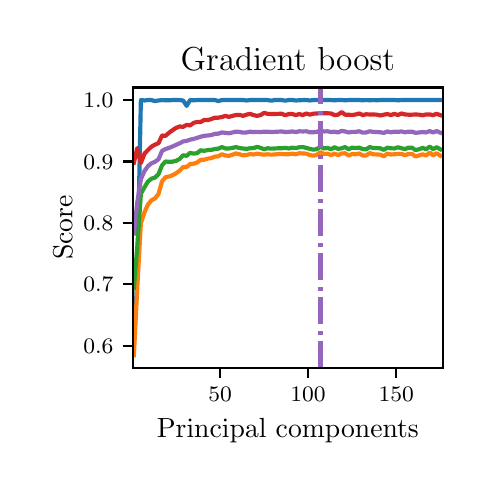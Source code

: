 \begingroup%
\makeatletter%
\begin{pgfpicture}%
\pgfpathrectangle{\pgfpointorigin}{\pgfqpoint{2.176in}{2.175in}}%
\pgfusepath{use as bounding box, clip}%
\begin{pgfscope}%
\pgfsetbuttcap%
\pgfsetmiterjoin%
\pgfsetlinewidth{0.0pt}%
\definecolor{currentstroke}{rgb}{1.0,1.0,1.0}%
\pgfsetstrokecolor{currentstroke}%
\pgfsetstrokeopacity{0.0}%
\pgfsetdash{}{0pt}%
\pgfpathmoveto{\pgfqpoint{0.0in}{-0.0in}}%
\pgfpathlineto{\pgfqpoint{2.176in}{-0.0in}}%
\pgfpathlineto{\pgfqpoint{2.176in}{2.175in}}%
\pgfpathlineto{\pgfqpoint{0.0in}{2.175in}}%
\pgfpathclose%
\pgfusepath{}%
\end{pgfscope}%
\begin{pgfscope}%
\pgfsetbuttcap%
\pgfsetmiterjoin%
\definecolor{currentfill}{rgb}{1.0,1.0,1.0}%
\pgfsetfillcolor{currentfill}%
\pgfsetlinewidth{0.0pt}%
\definecolor{currentstroke}{rgb}{0.0,0.0,0.0}%
\pgfsetstrokecolor{currentstroke}%
\pgfsetstrokeopacity{0.0}%
\pgfsetdash{}{0pt}%
\pgfpathmoveto{\pgfqpoint{0.526in}{0.474in}}%
\pgfpathlineto{\pgfqpoint{2.076in}{0.474in}}%
\pgfpathlineto{\pgfqpoint{2.076in}{1.876in}}%
\pgfpathlineto{\pgfqpoint{0.526in}{1.876in}}%
\pgfpathclose%
\pgfusepath{fill}%
\end{pgfscope}%
\begin{pgfscope}%
\pgfsetbuttcap%
\pgfsetroundjoin%
\definecolor{currentfill}{rgb}{0.0,0.0,0.0}%
\pgfsetfillcolor{currentfill}%
\pgfsetlinewidth{0.803pt}%
\definecolor{currentstroke}{rgb}{0.0,0.0,0.0}%
\pgfsetstrokecolor{currentstroke}%
\pgfsetdash{}{0pt}%
\pgfsys@defobject{currentmarker}{\pgfqpoint{0.0in}{-0.049in}}{\pgfqpoint{0.0in}{0.0in}}{%
\pgfpathmoveto{\pgfqpoint{0.0in}{0.0in}}%
\pgfpathlineto{\pgfqpoint{0.0in}{-0.049in}}%
\pgfusepath{stroke,fill}%
}%
\begin{pgfscope}%
\pgfsys@transformshift{0.962in}{0.474in}%
\pgfsys@useobject{currentmarker}{}%
\end{pgfscope}%
\end{pgfscope}%
\begin{pgfscope}%
\definecolor{textcolor}{rgb}{0.0,0.0,0.0}%
\pgfsetstrokecolor{textcolor}%
\pgfsetfillcolor{textcolor}%
\pgftext[x=0.962in,y=0.376in,,top]{\color{textcolor}\fontsize{8.0}{9.6}\bfseries\selectfont \(\displaystyle {50}\)}%
\end{pgfscope}%
\begin{pgfscope}%
\pgfsetbuttcap%
\pgfsetroundjoin%
\definecolor{currentfill}{rgb}{0.0,0.0,0.0}%
\pgfsetfillcolor{currentfill}%
\pgfsetlinewidth{0.803pt}%
\definecolor{currentstroke}{rgb}{0.0,0.0,0.0}%
\pgfsetstrokecolor{currentstroke}%
\pgfsetdash{}{0pt}%
\pgfsys@defobject{currentmarker}{\pgfqpoint{0.0in}{-0.049in}}{\pgfqpoint{0.0in}{0.0in}}{%
\pgfpathmoveto{\pgfqpoint{0.0in}{0.0in}}%
\pgfpathlineto{\pgfqpoint{0.0in}{-0.049in}}%
\pgfusepath{stroke,fill}%
}%
\begin{pgfscope}%
\pgfsys@transformshift{1.402in}{0.474in}%
\pgfsys@useobject{currentmarker}{}%
\end{pgfscope}%
\end{pgfscope}%
\begin{pgfscope}%
\definecolor{textcolor}{rgb}{0.0,0.0,0.0}%
\pgfsetstrokecolor{textcolor}%
\pgfsetfillcolor{textcolor}%
\pgftext[x=1.402in,y=0.376in,,top]{\color{textcolor}\fontsize{8.0}{9.6}\bfseries\selectfont \(\displaystyle {100}\)}%
\end{pgfscope}%
\begin{pgfscope}%
\pgfsetbuttcap%
\pgfsetroundjoin%
\definecolor{currentfill}{rgb}{0.0,0.0,0.0}%
\pgfsetfillcolor{currentfill}%
\pgfsetlinewidth{0.803pt}%
\definecolor{currentstroke}{rgb}{0.0,0.0,0.0}%
\pgfsetstrokecolor{currentstroke}%
\pgfsetdash{}{0pt}%
\pgfsys@defobject{currentmarker}{\pgfqpoint{0.0in}{-0.049in}}{\pgfqpoint{0.0in}{0.0in}}{%
\pgfpathmoveto{\pgfqpoint{0.0in}{0.0in}}%
\pgfpathlineto{\pgfqpoint{0.0in}{-0.049in}}%
\pgfusepath{stroke,fill}%
}%
\begin{pgfscope}%
\pgfsys@transformshift{1.843in}{0.474in}%
\pgfsys@useobject{currentmarker}{}%
\end{pgfscope}%
\end{pgfscope}%
\begin{pgfscope}%
\definecolor{textcolor}{rgb}{0.0,0.0,0.0}%
\pgfsetstrokecolor{textcolor}%
\pgfsetfillcolor{textcolor}%
\pgftext[x=1.843in,y=0.376in,,top]{\color{textcolor}\fontsize{8.0}{9.6}\bfseries\selectfont \(\displaystyle {150}\)}%
\end{pgfscope}%
\begin{pgfscope}%
\definecolor{textcolor}{rgb}{0.0,0.0,0.0}%
\pgfsetstrokecolor{textcolor}%
\pgfsetfillcolor{textcolor}%
\pgftext[x=1.301in,y=0.223in,,top]{\color{textcolor}\fontsize{10.0}{12.0}\selectfont Principal components}%
\end{pgfscope}%
\begin{pgfscope}%
\pgfsetbuttcap%
\pgfsetroundjoin%
\definecolor{currentfill}{rgb}{0.0,0.0,0.0}%
\pgfsetfillcolor{currentfill}%
\pgfsetlinewidth{0.803pt}%
\definecolor{currentstroke}{rgb}{0.0,0.0,0.0}%
\pgfsetstrokecolor{currentstroke}%
\pgfsetdash{}{0pt}%
\pgfsys@defobject{currentmarker}{\pgfqpoint{-0.049in}{0.0in}}{\pgfqpoint{-0.0in}{0.0in}}{%
\pgfpathmoveto{\pgfqpoint{-0.0in}{0.0in}}%
\pgfpathlineto{\pgfqpoint{-0.049in}{0.0in}}%
\pgfusepath{stroke,fill}%
}%
\begin{pgfscope}%
\pgfsys@transformshift{0.526in}{0.585in}%
\pgfsys@useobject{currentmarker}{}%
\end{pgfscope}%
\end{pgfscope}%
\begin{pgfscope}%
\definecolor{textcolor}{rgb}{0.0,0.0,0.0}%
\pgfsetstrokecolor{textcolor}%
\pgfsetfillcolor{textcolor}%
\pgftext[x=0.278in, y=0.547in, left, base]{\color{textcolor}\fontsize{8.0}{9.6}\bfseries\selectfont \(\displaystyle {0.6}\)}%
\end{pgfscope}%
\begin{pgfscope}%
\pgfsetbuttcap%
\pgfsetroundjoin%
\definecolor{currentfill}{rgb}{0.0,0.0,0.0}%
\pgfsetfillcolor{currentfill}%
\pgfsetlinewidth{0.803pt}%
\definecolor{currentstroke}{rgb}{0.0,0.0,0.0}%
\pgfsetstrokecolor{currentstroke}%
\pgfsetdash{}{0pt}%
\pgfsys@defobject{currentmarker}{\pgfqpoint{-0.049in}{0.0in}}{\pgfqpoint{-0.0in}{0.0in}}{%
\pgfpathmoveto{\pgfqpoint{-0.0in}{0.0in}}%
\pgfpathlineto{\pgfqpoint{-0.049in}{0.0in}}%
\pgfusepath{stroke,fill}%
}%
\begin{pgfscope}%
\pgfsys@transformshift{0.526in}{0.892in}%
\pgfsys@useobject{currentmarker}{}%
\end{pgfscope}%
\end{pgfscope}%
\begin{pgfscope}%
\definecolor{textcolor}{rgb}{0.0,0.0,0.0}%
\pgfsetstrokecolor{textcolor}%
\pgfsetfillcolor{textcolor}%
\pgftext[x=0.278in, y=0.854in, left, base]{\color{textcolor}\fontsize{8.0}{9.6}\bfseries\selectfont \(\displaystyle {0.7}\)}%
\end{pgfscope}%
\begin{pgfscope}%
\pgfsetbuttcap%
\pgfsetroundjoin%
\definecolor{currentfill}{rgb}{0.0,0.0,0.0}%
\pgfsetfillcolor{currentfill}%
\pgfsetlinewidth{0.803pt}%
\definecolor{currentstroke}{rgb}{0.0,0.0,0.0}%
\pgfsetstrokecolor{currentstroke}%
\pgfsetdash{}{0pt}%
\pgfsys@defobject{currentmarker}{\pgfqpoint{-0.049in}{0.0in}}{\pgfqpoint{-0.0in}{0.0in}}{%
\pgfpathmoveto{\pgfqpoint{-0.0in}{0.0in}}%
\pgfpathlineto{\pgfqpoint{-0.049in}{0.0in}}%
\pgfusepath{stroke,fill}%
}%
\begin{pgfscope}%
\pgfsys@transformshift{0.526in}{1.199in}%
\pgfsys@useobject{currentmarker}{}%
\end{pgfscope}%
\end{pgfscope}%
\begin{pgfscope}%
\definecolor{textcolor}{rgb}{0.0,0.0,0.0}%
\pgfsetstrokecolor{textcolor}%
\pgfsetfillcolor{textcolor}%
\pgftext[x=0.278in, y=1.161in, left, base]{\color{textcolor}\fontsize{8.0}{9.6}\bfseries\selectfont \(\displaystyle {0.8}\)}%
\end{pgfscope}%
\begin{pgfscope}%
\pgfsetbuttcap%
\pgfsetroundjoin%
\definecolor{currentfill}{rgb}{0.0,0.0,0.0}%
\pgfsetfillcolor{currentfill}%
\pgfsetlinewidth{0.803pt}%
\definecolor{currentstroke}{rgb}{0.0,0.0,0.0}%
\pgfsetstrokecolor{currentstroke}%
\pgfsetdash{}{0pt}%
\pgfsys@defobject{currentmarker}{\pgfqpoint{-0.049in}{0.0in}}{\pgfqpoint{-0.0in}{0.0in}}{%
\pgfpathmoveto{\pgfqpoint{-0.0in}{0.0in}}%
\pgfpathlineto{\pgfqpoint{-0.049in}{0.0in}}%
\pgfusepath{stroke,fill}%
}%
\begin{pgfscope}%
\pgfsys@transformshift{0.526in}{1.506in}%
\pgfsys@useobject{currentmarker}{}%
\end{pgfscope}%
\end{pgfscope}%
\begin{pgfscope}%
\definecolor{textcolor}{rgb}{0.0,0.0,0.0}%
\pgfsetstrokecolor{textcolor}%
\pgfsetfillcolor{textcolor}%
\pgftext[x=0.278in, y=1.467in, left, base]{\color{textcolor}\fontsize{8.0}{9.6}\bfseries\selectfont \(\displaystyle {0.9}\)}%
\end{pgfscope}%
\begin{pgfscope}%
\pgfsetbuttcap%
\pgfsetroundjoin%
\definecolor{currentfill}{rgb}{0.0,0.0,0.0}%
\pgfsetfillcolor{currentfill}%
\pgfsetlinewidth{0.803pt}%
\definecolor{currentstroke}{rgb}{0.0,0.0,0.0}%
\pgfsetstrokecolor{currentstroke}%
\pgfsetdash{}{0pt}%
\pgfsys@defobject{currentmarker}{\pgfqpoint{-0.049in}{0.0in}}{\pgfqpoint{-0.0in}{0.0in}}{%
\pgfpathmoveto{\pgfqpoint{-0.0in}{0.0in}}%
\pgfpathlineto{\pgfqpoint{-0.049in}{0.0in}}%
\pgfusepath{stroke,fill}%
}%
\begin{pgfscope}%
\pgfsys@transformshift{0.526in}{1.813in}%
\pgfsys@useobject{currentmarker}{}%
\end{pgfscope}%
\end{pgfscope}%
\begin{pgfscope}%
\definecolor{textcolor}{rgb}{0.0,0.0,0.0}%
\pgfsetstrokecolor{textcolor}%
\pgfsetfillcolor{textcolor}%
\pgftext[x=0.278in, y=1.774in, left, base]{\color{textcolor}\fontsize{8.0}{9.6}\bfseries\selectfont \(\displaystyle {1.0}\)}%
\end{pgfscope}%
\begin{pgfscope}%
\definecolor{textcolor}{rgb}{0.0,0.0,0.0}%
\pgfsetstrokecolor{textcolor}%
\pgfsetfillcolor{textcolor}%
\pgftext[x=0.223in,y=1.175in,,bottom,rotate=90.0]{\color{textcolor}\fontsize{10.0}{12.0}\selectfont Score}%
\end{pgfscope}%
\begin{pgfscope}%
\pgfpathrectangle{\pgfqpoint{0.526in}{0.474in}}{\pgfqpoint{1.55in}{1.403in}}%
\pgfusepath{clip}%
\pgfsetrectcap%
\pgfsetroundjoin%
\pgfsetlinewidth{1.506pt}%
\definecolor{currentstroke}{rgb}{0.122,0.467,0.706}%
\pgfsetstrokecolor{currentstroke}%
\pgfsetdash{}{0pt}%
\pgfpathmoveto{\pgfqpoint{0.531in}{0.587in}}%
\pgfpathlineto{\pgfqpoint{0.548in}{0.926in}}%
\pgfpathlineto{\pgfqpoint{0.566in}{1.813in}}%
\pgfpathlineto{\pgfqpoint{0.584in}{1.811in}}%
\pgfpathlineto{\pgfqpoint{0.601in}{1.813in}}%
\pgfpathlineto{\pgfqpoint{0.619in}{1.813in}}%
\pgfpathlineto{\pgfqpoint{0.636in}{1.808in}}%
\pgfpathlineto{\pgfqpoint{0.654in}{1.811in}}%
\pgfpathlineto{\pgfqpoint{0.672in}{1.813in}}%
\pgfpathlineto{\pgfqpoint{0.689in}{1.812in}}%
\pgfpathlineto{\pgfqpoint{0.707in}{1.812in}}%
\pgfpathlineto{\pgfqpoint{0.724in}{1.813in}}%
\pgfpathlineto{\pgfqpoint{0.742in}{1.813in}}%
\pgfpathlineto{\pgfqpoint{0.76in}{1.813in}}%
\pgfpathlineto{\pgfqpoint{0.777in}{1.811in}}%
\pgfpathlineto{\pgfqpoint{0.795in}{1.784in}}%
\pgfpathlineto{\pgfqpoint{0.812in}{1.813in}}%
\pgfpathlineto{\pgfqpoint{0.83in}{1.812in}}%
\pgfpathlineto{\pgfqpoint{0.848in}{1.813in}}%
\pgfpathlineto{\pgfqpoint{0.865in}{1.813in}}%
\pgfpathlineto{\pgfqpoint{0.883in}{1.813in}}%
\pgfpathlineto{\pgfqpoint{0.9in}{1.813in}}%
\pgfpathlineto{\pgfqpoint{0.918in}{1.813in}}%
\pgfpathlineto{\pgfqpoint{0.936in}{1.813in}}%
\pgfpathlineto{\pgfqpoint{0.953in}{1.808in}}%
\pgfpathlineto{\pgfqpoint{0.971in}{1.813in}}%
\pgfpathlineto{\pgfqpoint{0.989in}{1.813in}}%
\pgfpathlineto{\pgfqpoint{1.006in}{1.813in}}%
\pgfpathlineto{\pgfqpoint{1.024in}{1.813in}}%
\pgfpathlineto{\pgfqpoint{1.041in}{1.813in}}%
\pgfpathlineto{\pgfqpoint{1.059in}{1.813in}}%
\pgfpathlineto{\pgfqpoint{1.077in}{1.813in}}%
\pgfpathlineto{\pgfqpoint{1.094in}{1.811in}}%
\pgfpathlineto{\pgfqpoint{1.112in}{1.813in}}%
\pgfpathlineto{\pgfqpoint{1.129in}{1.813in}}%
\pgfpathlineto{\pgfqpoint{1.147in}{1.813in}}%
\pgfpathlineto{\pgfqpoint{1.165in}{1.813in}}%
\pgfpathlineto{\pgfqpoint{1.182in}{1.813in}}%
\pgfpathlineto{\pgfqpoint{1.2in}{1.813in}}%
\pgfpathlineto{\pgfqpoint{1.217in}{1.81in}}%
\pgfpathlineto{\pgfqpoint{1.235in}{1.813in}}%
\pgfpathlineto{\pgfqpoint{1.253in}{1.813in}}%
\pgfpathlineto{\pgfqpoint{1.27in}{1.813in}}%
\pgfpathlineto{\pgfqpoint{1.288in}{1.81in}}%
\pgfpathlineto{\pgfqpoint{1.305in}{1.813in}}%
\pgfpathlineto{\pgfqpoint{1.323in}{1.813in}}%
\pgfpathlineto{\pgfqpoint{1.341in}{1.811in}}%
\pgfpathlineto{\pgfqpoint{1.358in}{1.812in}}%
\pgfpathlineto{\pgfqpoint{1.376in}{1.813in}}%
\pgfpathlineto{\pgfqpoint{1.393in}{1.813in}}%
\pgfpathlineto{\pgfqpoint{1.411in}{1.811in}}%
\pgfpathlineto{\pgfqpoint{1.429in}{1.813in}}%
\pgfpathlineto{\pgfqpoint{1.446in}{1.813in}}%
\pgfpathlineto{\pgfqpoint{1.464in}{1.813in}}%
\pgfpathlineto{\pgfqpoint{1.482in}{1.813in}}%
\pgfpathlineto{\pgfqpoint{1.499in}{1.813in}}%
\pgfpathlineto{\pgfqpoint{1.517in}{1.813in}}%
\pgfpathlineto{\pgfqpoint{1.534in}{1.812in}}%
\pgfpathlineto{\pgfqpoint{1.552in}{1.813in}}%
\pgfpathlineto{\pgfqpoint{1.57in}{1.813in}}%
\pgfpathlineto{\pgfqpoint{1.587in}{1.812in}}%
\pgfpathlineto{\pgfqpoint{1.605in}{1.813in}}%
\pgfpathlineto{\pgfqpoint{1.622in}{1.813in}}%
\pgfpathlineto{\pgfqpoint{1.64in}{1.813in}}%
\pgfpathlineto{\pgfqpoint{1.658in}{1.813in}}%
\pgfpathlineto{\pgfqpoint{1.675in}{1.812in}}%
\pgfpathlineto{\pgfqpoint{1.693in}{1.813in}}%
\pgfpathlineto{\pgfqpoint{1.71in}{1.812in}}%
\pgfpathlineto{\pgfqpoint{1.728in}{1.813in}}%
\pgfpathlineto{\pgfqpoint{1.746in}{1.812in}}%
\pgfpathlineto{\pgfqpoint{1.763in}{1.813in}}%
\pgfpathlineto{\pgfqpoint{1.781in}{1.813in}}%
\pgfpathlineto{\pgfqpoint{1.798in}{1.813in}}%
\pgfpathlineto{\pgfqpoint{1.816in}{1.813in}}%
\pgfpathlineto{\pgfqpoint{1.834in}{1.813in}}%
\pgfpathlineto{\pgfqpoint{1.851in}{1.812in}}%
\pgfpathlineto{\pgfqpoint{1.869in}{1.813in}}%
\pgfpathlineto{\pgfqpoint{1.887in}{1.813in}}%
\pgfpathlineto{\pgfqpoint{1.904in}{1.813in}}%
\pgfpathlineto{\pgfqpoint{1.922in}{1.813in}}%
\pgfpathlineto{\pgfqpoint{1.939in}{1.813in}}%
\pgfpathlineto{\pgfqpoint{1.957in}{1.813in}}%
\pgfpathlineto{\pgfqpoint{1.975in}{1.813in}}%
\pgfpathlineto{\pgfqpoint{1.992in}{1.813in}}%
\pgfpathlineto{\pgfqpoint{2.01in}{1.813in}}%
\pgfpathlineto{\pgfqpoint{2.027in}{1.813in}}%
\pgfpathlineto{\pgfqpoint{2.045in}{1.813in}}%
\pgfpathlineto{\pgfqpoint{2.063in}{1.813in}}%
\pgfusepath{stroke}%
\end{pgfscope}%
\begin{pgfscope}%
\pgfpathrectangle{\pgfqpoint{0.526in}{0.474in}}{\pgfqpoint{1.55in}{1.403in}}%
\pgfusepath{clip}%
\pgfsetrectcap%
\pgfsetroundjoin%
\pgfsetlinewidth{1.506pt}%
\definecolor{currentstroke}{rgb}{1.0,0.498,0.055}%
\pgfsetstrokecolor{currentstroke}%
\pgfsetdash{}{0pt}%
\pgfpathmoveto{\pgfqpoint{0.531in}{0.537in}}%
\pgfpathlineto{\pgfqpoint{0.548in}{0.875in}}%
\pgfpathlineto{\pgfqpoint{0.566in}{1.198in}}%
\pgfpathlineto{\pgfqpoint{0.584in}{1.252in}}%
\pgfpathlineto{\pgfqpoint{0.601in}{1.29in}}%
\pgfpathlineto{\pgfqpoint{0.619in}{1.312in}}%
\pgfpathlineto{\pgfqpoint{0.636in}{1.321in}}%
\pgfpathlineto{\pgfqpoint{0.654in}{1.343in}}%
\pgfpathlineto{\pgfqpoint{0.672in}{1.407in}}%
\pgfpathlineto{\pgfqpoint{0.689in}{1.427in}}%
\pgfpathlineto{\pgfqpoint{0.707in}{1.431in}}%
\pgfpathlineto{\pgfqpoint{0.724in}{1.437in}}%
\pgfpathlineto{\pgfqpoint{0.742in}{1.447in}}%
\pgfpathlineto{\pgfqpoint{0.76in}{1.46in}}%
\pgfpathlineto{\pgfqpoint{0.777in}{1.478in}}%
\pgfpathlineto{\pgfqpoint{0.795in}{1.478in}}%
\pgfpathlineto{\pgfqpoint{0.812in}{1.493in}}%
\pgfpathlineto{\pgfqpoint{0.83in}{1.495in}}%
\pgfpathlineto{\pgfqpoint{0.848in}{1.501in}}%
\pgfpathlineto{\pgfqpoint{0.865in}{1.514in}}%
\pgfpathlineto{\pgfqpoint{0.883in}{1.515in}}%
\pgfpathlineto{\pgfqpoint{0.9in}{1.52in}}%
\pgfpathlineto{\pgfqpoint{0.918in}{1.523in}}%
\pgfpathlineto{\pgfqpoint{0.936in}{1.53in}}%
\pgfpathlineto{\pgfqpoint{0.953in}{1.532in}}%
\pgfpathlineto{\pgfqpoint{0.971in}{1.542in}}%
\pgfpathlineto{\pgfqpoint{0.989in}{1.536in}}%
\pgfpathlineto{\pgfqpoint{1.006in}{1.534in}}%
\pgfpathlineto{\pgfqpoint{1.024in}{1.54in}}%
\pgfpathlineto{\pgfqpoint{1.041in}{1.546in}}%
\pgfpathlineto{\pgfqpoint{1.059in}{1.542in}}%
\pgfpathlineto{\pgfqpoint{1.077in}{1.537in}}%
\pgfpathlineto{\pgfqpoint{1.094in}{1.538in}}%
\pgfpathlineto{\pgfqpoint{1.112in}{1.543in}}%
\pgfpathlineto{\pgfqpoint{1.129in}{1.541in}}%
\pgfpathlineto{\pgfqpoint{1.147in}{1.545in}}%
\pgfpathlineto{\pgfqpoint{1.165in}{1.542in}}%
\pgfpathlineto{\pgfqpoint{1.182in}{1.54in}}%
\pgfpathlineto{\pgfqpoint{1.2in}{1.542in}}%
\pgfpathlineto{\pgfqpoint{1.217in}{1.54in}}%
\pgfpathlineto{\pgfqpoint{1.235in}{1.541in}}%
\pgfpathlineto{\pgfqpoint{1.253in}{1.543in}}%
\pgfpathlineto{\pgfqpoint{1.27in}{1.543in}}%
\pgfpathlineto{\pgfqpoint{1.288in}{1.542in}}%
\pgfpathlineto{\pgfqpoint{1.305in}{1.542in}}%
\pgfpathlineto{\pgfqpoint{1.323in}{1.545in}}%
\pgfpathlineto{\pgfqpoint{1.341in}{1.542in}}%
\pgfpathlineto{\pgfqpoint{1.358in}{1.547in}}%
\pgfpathlineto{\pgfqpoint{1.376in}{1.546in}}%
\pgfpathlineto{\pgfqpoint{1.393in}{1.545in}}%
\pgfpathlineto{\pgfqpoint{1.411in}{1.538in}}%
\pgfpathlineto{\pgfqpoint{1.429in}{1.535in}}%
\pgfpathlineto{\pgfqpoint{1.446in}{1.539in}}%
\pgfpathlineto{\pgfqpoint{1.464in}{1.553in}}%
\pgfpathlineto{\pgfqpoint{1.482in}{1.543in}}%
\pgfpathlineto{\pgfqpoint{1.499in}{1.545in}}%
\pgfpathlineto{\pgfqpoint{1.517in}{1.538in}}%
\pgfpathlineto{\pgfqpoint{1.534in}{1.545in}}%
\pgfpathlineto{\pgfqpoint{1.552in}{1.538in}}%
\pgfpathlineto{\pgfqpoint{1.57in}{1.546in}}%
\pgfpathlineto{\pgfqpoint{1.587in}{1.547in}}%
\pgfpathlineto{\pgfqpoint{1.605in}{1.536in}}%
\pgfpathlineto{\pgfqpoint{1.622in}{1.543in}}%
\pgfpathlineto{\pgfqpoint{1.64in}{1.542in}}%
\pgfpathlineto{\pgfqpoint{1.658in}{1.546in}}%
\pgfpathlineto{\pgfqpoint{1.675in}{1.536in}}%
\pgfpathlineto{\pgfqpoint{1.693in}{1.536in}}%
\pgfpathlineto{\pgfqpoint{1.71in}{1.548in}}%
\pgfpathlineto{\pgfqpoint{1.728in}{1.542in}}%
\pgfpathlineto{\pgfqpoint{1.746in}{1.541in}}%
\pgfpathlineto{\pgfqpoint{1.763in}{1.54in}}%
\pgfpathlineto{\pgfqpoint{1.781in}{1.532in}}%
\pgfpathlineto{\pgfqpoint{1.798in}{1.545in}}%
\pgfpathlineto{\pgfqpoint{1.816in}{1.541in}}%
\pgfpathlineto{\pgfqpoint{1.834in}{1.542in}}%
\pgfpathlineto{\pgfqpoint{1.851in}{1.544in}}%
\pgfpathlineto{\pgfqpoint{1.869in}{1.544in}}%
\pgfpathlineto{\pgfqpoint{1.887in}{1.537in}}%
\pgfpathlineto{\pgfqpoint{1.904in}{1.544in}}%
\pgfpathlineto{\pgfqpoint{1.922in}{1.544in}}%
\pgfpathlineto{\pgfqpoint{1.939in}{1.531in}}%
\pgfpathlineto{\pgfqpoint{1.957in}{1.536in}}%
\pgfpathlineto{\pgfqpoint{1.975in}{1.542in}}%
\pgfpathlineto{\pgfqpoint{1.992in}{1.536in}}%
\pgfpathlineto{\pgfqpoint{2.01in}{1.55in}}%
\pgfpathlineto{\pgfqpoint{2.027in}{1.537in}}%
\pgfpathlineto{\pgfqpoint{2.045in}{1.547in}}%
\pgfpathlineto{\pgfqpoint{2.063in}{1.535in}}%
\pgfusepath{stroke}%
\end{pgfscope}%
\begin{pgfscope}%
\pgfpathrectangle{\pgfqpoint{0.526in}{0.474in}}{\pgfqpoint{1.55in}{1.403in}}%
\pgfusepath{clip}%
\pgfsetrectcap%
\pgfsetroundjoin%
\pgfsetlinewidth{1.506pt}%
\definecolor{currentstroke}{rgb}{0.173,0.627,0.173}%
\pgfsetstrokecolor{currentstroke}%
\pgfsetdash{}{0pt}%
\pgfpathmoveto{\pgfqpoint{0.531in}{0.873in}}%
\pgfpathlineto{\pgfqpoint{0.548in}{1.08in}}%
\pgfpathlineto{\pgfqpoint{0.566in}{1.345in}}%
\pgfpathlineto{\pgfqpoint{0.584in}{1.377in}}%
\pgfpathlineto{\pgfqpoint{0.601in}{1.405in}}%
\pgfpathlineto{\pgfqpoint{0.619in}{1.42in}}%
\pgfpathlineto{\pgfqpoint{0.636in}{1.425in}}%
\pgfpathlineto{\pgfqpoint{0.654in}{1.442in}}%
\pgfpathlineto{\pgfqpoint{0.672in}{1.487in}}%
\pgfpathlineto{\pgfqpoint{0.689in}{1.506in}}%
\pgfpathlineto{\pgfqpoint{0.707in}{1.504in}}%
\pgfpathlineto{\pgfqpoint{0.724in}{1.505in}}%
\pgfpathlineto{\pgfqpoint{0.742in}{1.509in}}%
\pgfpathlineto{\pgfqpoint{0.76in}{1.519in}}%
\pgfpathlineto{\pgfqpoint{0.777in}{1.537in}}%
\pgfpathlineto{\pgfqpoint{0.795in}{1.534in}}%
\pgfpathlineto{\pgfqpoint{0.812in}{1.549in}}%
\pgfpathlineto{\pgfqpoint{0.83in}{1.545in}}%
\pgfpathlineto{\pgfqpoint{0.848in}{1.548in}}%
\pgfpathlineto{\pgfqpoint{0.865in}{1.562in}}%
\pgfpathlineto{\pgfqpoint{0.883in}{1.559in}}%
\pgfpathlineto{\pgfqpoint{0.9in}{1.563in}}%
\pgfpathlineto{\pgfqpoint{0.918in}{1.564in}}%
\pgfpathlineto{\pgfqpoint{0.936in}{1.568in}}%
\pgfpathlineto{\pgfqpoint{0.953in}{1.57in}}%
\pgfpathlineto{\pgfqpoint{0.971in}{1.578in}}%
\pgfpathlineto{\pgfqpoint{0.989in}{1.571in}}%
\pgfpathlineto{\pgfqpoint{1.006in}{1.571in}}%
\pgfpathlineto{\pgfqpoint{1.024in}{1.574in}}%
\pgfpathlineto{\pgfqpoint{1.041in}{1.578in}}%
\pgfpathlineto{\pgfqpoint{1.059in}{1.573in}}%
\pgfpathlineto{\pgfqpoint{1.077in}{1.571in}}%
\pgfpathlineto{\pgfqpoint{1.094in}{1.569in}}%
\pgfpathlineto{\pgfqpoint{1.112in}{1.572in}}%
\pgfpathlineto{\pgfqpoint{1.129in}{1.573in}}%
\pgfpathlineto{\pgfqpoint{1.147in}{1.579in}}%
\pgfpathlineto{\pgfqpoint{1.165in}{1.574in}}%
\pgfpathlineto{\pgfqpoint{1.182in}{1.567in}}%
\pgfpathlineto{\pgfqpoint{1.2in}{1.572in}}%
\pgfpathlineto{\pgfqpoint{1.217in}{1.57in}}%
\pgfpathlineto{\pgfqpoint{1.235in}{1.571in}}%
\pgfpathlineto{\pgfqpoint{1.253in}{1.572in}}%
\pgfpathlineto{\pgfqpoint{1.27in}{1.572in}}%
\pgfpathlineto{\pgfqpoint{1.288in}{1.574in}}%
\pgfpathlineto{\pgfqpoint{1.305in}{1.571in}}%
\pgfpathlineto{\pgfqpoint{1.323in}{1.575in}}%
\pgfpathlineto{\pgfqpoint{1.341in}{1.573in}}%
\pgfpathlineto{\pgfqpoint{1.358in}{1.577in}}%
\pgfpathlineto{\pgfqpoint{1.376in}{1.578in}}%
\pgfpathlineto{\pgfqpoint{1.393in}{1.574in}}%
\pgfpathlineto{\pgfqpoint{1.411in}{1.569in}}%
\pgfpathlineto{\pgfqpoint{1.429in}{1.565in}}%
\pgfpathlineto{\pgfqpoint{1.446in}{1.568in}}%
\pgfpathlineto{\pgfqpoint{1.464in}{1.58in}}%
\pgfpathlineto{\pgfqpoint{1.482in}{1.571in}}%
\pgfpathlineto{\pgfqpoint{1.499in}{1.574in}}%
\pgfpathlineto{\pgfqpoint{1.517in}{1.567in}}%
\pgfpathlineto{\pgfqpoint{1.534in}{1.577in}}%
\pgfpathlineto{\pgfqpoint{1.552in}{1.569in}}%
\pgfpathlineto{\pgfqpoint{1.57in}{1.572in}}%
\pgfpathlineto{\pgfqpoint{1.587in}{1.578in}}%
\pgfpathlineto{\pgfqpoint{1.605in}{1.567in}}%
\pgfpathlineto{\pgfqpoint{1.622in}{1.575in}}%
\pgfpathlineto{\pgfqpoint{1.64in}{1.573in}}%
\pgfpathlineto{\pgfqpoint{1.658in}{1.575in}}%
\pgfpathlineto{\pgfqpoint{1.675in}{1.568in}}%
\pgfpathlineto{\pgfqpoint{1.693in}{1.567in}}%
\pgfpathlineto{\pgfqpoint{1.71in}{1.578in}}%
\pgfpathlineto{\pgfqpoint{1.728in}{1.573in}}%
\pgfpathlineto{\pgfqpoint{1.746in}{1.573in}}%
\pgfpathlineto{\pgfqpoint{1.763in}{1.572in}}%
\pgfpathlineto{\pgfqpoint{1.781in}{1.564in}}%
\pgfpathlineto{\pgfqpoint{1.798in}{1.575in}}%
\pgfpathlineto{\pgfqpoint{1.816in}{1.572in}}%
\pgfpathlineto{\pgfqpoint{1.834in}{1.571in}}%
\pgfpathlineto{\pgfqpoint{1.851in}{1.577in}}%
\pgfpathlineto{\pgfqpoint{1.869in}{1.572in}}%
\pgfpathlineto{\pgfqpoint{1.887in}{1.568in}}%
\pgfpathlineto{\pgfqpoint{1.904in}{1.575in}}%
\pgfpathlineto{\pgfqpoint{1.922in}{1.575in}}%
\pgfpathlineto{\pgfqpoint{1.939in}{1.563in}}%
\pgfpathlineto{\pgfqpoint{1.957in}{1.567in}}%
\pgfpathlineto{\pgfqpoint{1.975in}{1.574in}}%
\pgfpathlineto{\pgfqpoint{1.992in}{1.567in}}%
\pgfpathlineto{\pgfqpoint{2.01in}{1.58in}}%
\pgfpathlineto{\pgfqpoint{2.027in}{1.568in}}%
\pgfpathlineto{\pgfqpoint{2.045in}{1.577in}}%
\pgfpathlineto{\pgfqpoint{2.063in}{1.567in}}%
\pgfusepath{stroke}%
\end{pgfscope}%
\begin{pgfscope}%
\pgfpathrectangle{\pgfqpoint{0.526in}{0.474in}}{\pgfqpoint{1.55in}{1.403in}}%
\pgfusepath{clip}%
\pgfsetrectcap%
\pgfsetroundjoin%
\pgfsetlinewidth{1.506pt}%
\definecolor{currentstroke}{rgb}{0.839,0.153,0.157}%
\pgfsetstrokecolor{currentstroke}%
\pgfsetdash{}{0pt}%
\pgfpathmoveto{\pgfqpoint{0.531in}{1.5in}}%
\pgfpathlineto{\pgfqpoint{0.548in}{1.573in}}%
\pgfpathlineto{\pgfqpoint{0.566in}{1.498in}}%
\pgfpathlineto{\pgfqpoint{0.584in}{1.545in}}%
\pgfpathlineto{\pgfqpoint{0.601in}{1.563in}}%
\pgfpathlineto{\pgfqpoint{0.619in}{1.58in}}%
\pgfpathlineto{\pgfqpoint{0.636in}{1.59in}}%
\pgfpathlineto{\pgfqpoint{0.654in}{1.597in}}%
\pgfpathlineto{\pgfqpoint{0.672in}{1.636in}}%
\pgfpathlineto{\pgfqpoint{0.689in}{1.634in}}%
\pgfpathlineto{\pgfqpoint{0.707in}{1.65in}}%
\pgfpathlineto{\pgfqpoint{0.724in}{1.662in}}%
\pgfpathlineto{\pgfqpoint{0.742in}{1.674in}}%
\pgfpathlineto{\pgfqpoint{0.76in}{1.681in}}%
\pgfpathlineto{\pgfqpoint{0.777in}{1.679in}}%
\pgfpathlineto{\pgfqpoint{0.795in}{1.689in}}%
\pgfpathlineto{\pgfqpoint{0.812in}{1.686in}}%
\pgfpathlineto{\pgfqpoint{0.83in}{1.699in}}%
\pgfpathlineto{\pgfqpoint{0.848in}{1.704in}}%
\pgfpathlineto{\pgfqpoint{0.865in}{1.703in}}%
\pgfpathlineto{\pgfqpoint{0.883in}{1.714in}}%
\pgfpathlineto{\pgfqpoint{0.9in}{1.713in}}%
\pgfpathlineto{\pgfqpoint{0.918in}{1.718in}}%
\pgfpathlineto{\pgfqpoint{0.936in}{1.725in}}%
\pgfpathlineto{\pgfqpoint{0.953in}{1.725in}}%
\pgfpathlineto{\pgfqpoint{0.971in}{1.728in}}%
\pgfpathlineto{\pgfqpoint{0.989in}{1.734in}}%
\pgfpathlineto{\pgfqpoint{1.006in}{1.729in}}%
\pgfpathlineto{\pgfqpoint{1.024in}{1.734in}}%
\pgfpathlineto{\pgfqpoint{1.041in}{1.738in}}%
\pgfpathlineto{\pgfqpoint{1.059in}{1.739in}}%
\pgfpathlineto{\pgfqpoint{1.077in}{1.734in}}%
\pgfpathlineto{\pgfqpoint{1.094in}{1.74in}}%
\pgfpathlineto{\pgfqpoint{1.112in}{1.744in}}%
\pgfpathlineto{\pgfqpoint{1.129in}{1.738in}}%
\pgfpathlineto{\pgfqpoint{1.147in}{1.734in}}%
\pgfpathlineto{\pgfqpoint{1.165in}{1.738in}}%
\pgfpathlineto{\pgfqpoint{1.182in}{1.749in}}%
\pgfpathlineto{\pgfqpoint{1.2in}{1.744in}}%
\pgfpathlineto{\pgfqpoint{1.217in}{1.743in}}%
\pgfpathlineto{\pgfqpoint{1.235in}{1.743in}}%
\pgfpathlineto{\pgfqpoint{1.253in}{1.744in}}%
\pgfpathlineto{\pgfqpoint{1.27in}{1.745in}}%
\pgfpathlineto{\pgfqpoint{1.288in}{1.737in}}%
\pgfpathlineto{\pgfqpoint{1.305in}{1.743in}}%
\pgfpathlineto{\pgfqpoint{1.323in}{1.743in}}%
\pgfpathlineto{\pgfqpoint{1.341in}{1.738in}}%
\pgfpathlineto{\pgfqpoint{1.358in}{1.743in}}%
\pgfpathlineto{\pgfqpoint{1.376in}{1.738in}}%
\pgfpathlineto{\pgfqpoint{1.393in}{1.746in}}%
\pgfpathlineto{\pgfqpoint{1.411in}{1.74in}}%
\pgfpathlineto{\pgfqpoint{1.429in}{1.745in}}%
\pgfpathlineto{\pgfqpoint{1.446in}{1.746in}}%
\pgfpathlineto{\pgfqpoint{1.464in}{1.747in}}%
\pgfpathlineto{\pgfqpoint{1.482in}{1.747in}}%
\pgfpathlineto{\pgfqpoint{1.499in}{1.747in}}%
\pgfpathlineto{\pgfqpoint{1.517in}{1.746in}}%
\pgfpathlineto{\pgfqpoint{1.534in}{1.738in}}%
\pgfpathlineto{\pgfqpoint{1.552in}{1.74in}}%
\pgfpathlineto{\pgfqpoint{1.57in}{1.753in}}%
\pgfpathlineto{\pgfqpoint{1.587in}{1.74in}}%
\pgfpathlineto{\pgfqpoint{1.605in}{1.74in}}%
\pgfpathlineto{\pgfqpoint{1.622in}{1.738in}}%
\pgfpathlineto{\pgfqpoint{1.64in}{1.741in}}%
\pgfpathlineto{\pgfqpoint{1.658in}{1.746in}}%
\pgfpathlineto{\pgfqpoint{1.675in}{1.738in}}%
\pgfpathlineto{\pgfqpoint{1.693in}{1.742in}}%
\pgfpathlineto{\pgfqpoint{1.71in}{1.741in}}%
\pgfpathlineto{\pgfqpoint{1.728in}{1.741in}}%
\pgfpathlineto{\pgfqpoint{1.746in}{1.74in}}%
\pgfpathlineto{\pgfqpoint{1.763in}{1.736in}}%
\pgfpathlineto{\pgfqpoint{1.781in}{1.74in}}%
\pgfpathlineto{\pgfqpoint{1.798in}{1.743in}}%
\pgfpathlineto{\pgfqpoint{1.816in}{1.738in}}%
\pgfpathlineto{\pgfqpoint{1.834in}{1.744in}}%
\pgfpathlineto{\pgfqpoint{1.851in}{1.738in}}%
\pgfpathlineto{\pgfqpoint{1.869in}{1.746in}}%
\pgfpathlineto{\pgfqpoint{1.887in}{1.741in}}%
\pgfpathlineto{\pgfqpoint{1.904in}{1.74in}}%
\pgfpathlineto{\pgfqpoint{1.922in}{1.74in}}%
\pgfpathlineto{\pgfqpoint{1.939in}{1.741in}}%
\pgfpathlineto{\pgfqpoint{1.957in}{1.74in}}%
\pgfpathlineto{\pgfqpoint{1.975in}{1.737in}}%
\pgfpathlineto{\pgfqpoint{1.992in}{1.741in}}%
\pgfpathlineto{\pgfqpoint{2.01in}{1.741in}}%
\pgfpathlineto{\pgfqpoint{2.027in}{1.738in}}%
\pgfpathlineto{\pgfqpoint{2.045in}{1.744in}}%
\pgfpathlineto{\pgfqpoint{2.063in}{1.738in}}%
\pgfusepath{stroke}%
\end{pgfscope}%
\begin{pgfscope}%
\pgfpathrectangle{\pgfqpoint{0.526in}{0.474in}}{\pgfqpoint{1.55in}{1.403in}}%
\pgfusepath{clip}%
\pgfsetrectcap%
\pgfsetroundjoin%
\pgfsetlinewidth{1.506pt}%
\definecolor{currentstroke}{rgb}{0.58,0.404,0.741}%
\pgfsetstrokecolor{currentstroke}%
\pgfsetdash{}{0pt}%
\pgfpathmoveto{\pgfqpoint{0.531in}{1.146in}}%
\pgfpathlineto{\pgfqpoint{0.548in}{1.302in}}%
\pgfpathlineto{\pgfqpoint{0.566in}{1.418in}}%
\pgfpathlineto{\pgfqpoint{0.584in}{1.458in}}%
\pgfpathlineto{\pgfqpoint{0.601in}{1.482in}}%
\pgfpathlineto{\pgfqpoint{0.619in}{1.497in}}%
\pgfpathlineto{\pgfqpoint{0.636in}{1.504in}}%
\pgfpathlineto{\pgfqpoint{0.654in}{1.517in}}%
\pgfpathlineto{\pgfqpoint{0.672in}{1.559in}}%
\pgfpathlineto{\pgfqpoint{0.689in}{1.568in}}%
\pgfpathlineto{\pgfqpoint{0.707in}{1.574in}}%
\pgfpathlineto{\pgfqpoint{0.724in}{1.581in}}%
\pgfpathlineto{\pgfqpoint{0.742in}{1.589in}}%
\pgfpathlineto{\pgfqpoint{0.76in}{1.597in}}%
\pgfpathlineto{\pgfqpoint{0.777in}{1.606in}}%
\pgfpathlineto{\pgfqpoint{0.795in}{1.609in}}%
\pgfpathlineto{\pgfqpoint{0.812in}{1.615in}}%
\pgfpathlineto{\pgfqpoint{0.83in}{1.619in}}%
\pgfpathlineto{\pgfqpoint{0.848in}{1.624in}}%
\pgfpathlineto{\pgfqpoint{0.865in}{1.63in}}%
\pgfpathlineto{\pgfqpoint{0.883in}{1.634in}}%
\pgfpathlineto{\pgfqpoint{0.9in}{1.636in}}%
\pgfpathlineto{\pgfqpoint{0.918in}{1.638in}}%
\pgfpathlineto{\pgfqpoint{0.936in}{1.644in}}%
\pgfpathlineto{\pgfqpoint{0.953in}{1.645in}}%
\pgfpathlineto{\pgfqpoint{0.971in}{1.651in}}%
\pgfpathlineto{\pgfqpoint{0.989in}{1.649in}}%
\pgfpathlineto{\pgfqpoint{1.006in}{1.647in}}%
\pgfpathlineto{\pgfqpoint{1.024in}{1.651in}}%
\pgfpathlineto{\pgfqpoint{1.041in}{1.655in}}%
\pgfpathlineto{\pgfqpoint{1.059in}{1.654in}}%
\pgfpathlineto{\pgfqpoint{1.077in}{1.65in}}%
\pgfpathlineto{\pgfqpoint{1.094in}{1.651in}}%
\pgfpathlineto{\pgfqpoint{1.112in}{1.655in}}%
\pgfpathlineto{\pgfqpoint{1.129in}{1.653in}}%
\pgfpathlineto{\pgfqpoint{1.147in}{1.654in}}%
\pgfpathlineto{\pgfqpoint{1.165in}{1.653in}}%
\pgfpathlineto{\pgfqpoint{1.182in}{1.655in}}%
\pgfpathlineto{\pgfqpoint{1.2in}{1.655in}}%
\pgfpathlineto{\pgfqpoint{1.217in}{1.653in}}%
\pgfpathlineto{\pgfqpoint{1.235in}{1.654in}}%
\pgfpathlineto{\pgfqpoint{1.253in}{1.655in}}%
\pgfpathlineto{\pgfqpoint{1.27in}{1.656in}}%
\pgfpathlineto{\pgfqpoint{1.288in}{1.653in}}%
\pgfpathlineto{\pgfqpoint{1.305in}{1.654in}}%
\pgfpathlineto{\pgfqpoint{1.323in}{1.656in}}%
\pgfpathlineto{\pgfqpoint{1.341in}{1.653in}}%
\pgfpathlineto{\pgfqpoint{1.358in}{1.657in}}%
\pgfpathlineto{\pgfqpoint{1.376in}{1.656in}}%
\pgfpathlineto{\pgfqpoint{1.393in}{1.657in}}%
\pgfpathlineto{\pgfqpoint{1.411in}{1.652in}}%
\pgfpathlineto{\pgfqpoint{1.429in}{1.652in}}%
\pgfpathlineto{\pgfqpoint{1.446in}{1.654in}}%
\pgfpathlineto{\pgfqpoint{1.464in}{1.661in}}%
\pgfpathlineto{\pgfqpoint{1.482in}{1.656in}}%
\pgfpathlineto{\pgfqpoint{1.499in}{1.657in}}%
\pgfpathlineto{\pgfqpoint{1.517in}{1.653in}}%
\pgfpathlineto{\pgfqpoint{1.534in}{1.655in}}%
\pgfpathlineto{\pgfqpoint{1.552in}{1.651in}}%
\pgfpathlineto{\pgfqpoint{1.57in}{1.659in}}%
\pgfpathlineto{\pgfqpoint{1.587in}{1.656in}}%
\pgfpathlineto{\pgfqpoint{1.605in}{1.651in}}%
\pgfpathlineto{\pgfqpoint{1.622in}{1.654in}}%
\pgfpathlineto{\pgfqpoint{1.64in}{1.654in}}%
\pgfpathlineto{\pgfqpoint{1.658in}{1.657in}}%
\pgfpathlineto{\pgfqpoint{1.675in}{1.65in}}%
\pgfpathlineto{\pgfqpoint{1.693in}{1.651in}}%
\pgfpathlineto{\pgfqpoint{1.71in}{1.657in}}%
\pgfpathlineto{\pgfqpoint{1.728in}{1.654in}}%
\pgfpathlineto{\pgfqpoint{1.746in}{1.653in}}%
\pgfpathlineto{\pgfqpoint{1.763in}{1.652in}}%
\pgfpathlineto{\pgfqpoint{1.781in}{1.649in}}%
\pgfpathlineto{\pgfqpoint{1.798in}{1.656in}}%
\pgfpathlineto{\pgfqpoint{1.816in}{1.652in}}%
\pgfpathlineto{\pgfqpoint{1.834in}{1.655in}}%
\pgfpathlineto{\pgfqpoint{1.851in}{1.654in}}%
\pgfpathlineto{\pgfqpoint{1.869in}{1.656in}}%
\pgfpathlineto{\pgfqpoint{1.887in}{1.652in}}%
\pgfpathlineto{\pgfqpoint{1.904in}{1.655in}}%
\pgfpathlineto{\pgfqpoint{1.922in}{1.655in}}%
\pgfpathlineto{\pgfqpoint{1.939in}{1.649in}}%
\pgfpathlineto{\pgfqpoint{1.957in}{1.651in}}%
\pgfpathlineto{\pgfqpoint{1.975in}{1.653in}}%
\pgfpathlineto{\pgfqpoint{1.992in}{1.651in}}%
\pgfpathlineto{\pgfqpoint{2.01in}{1.658in}}%
\pgfpathlineto{\pgfqpoint{2.027in}{1.651in}}%
\pgfpathlineto{\pgfqpoint{2.045in}{1.658in}}%
\pgfpathlineto{\pgfqpoint{2.063in}{1.65in}}%
\pgfusepath{stroke}%
\end{pgfscope}%
\begin{pgfscope}%
\pgfpathrectangle{\pgfqpoint{0.526in}{0.474in}}{\pgfqpoint{1.55in}{1.403in}}%
\pgfusepath{clip}%
\pgfsetbuttcap%
\pgfsetroundjoin%
\pgfsetlinewidth{1.506pt}%
\definecolor{currentstroke}{rgb}{0.58,0.404,0.741}%
\pgfsetstrokecolor{currentstroke}%
\pgfsetdash{{9.6pt}{2.4pt}{1.5pt}{2.4pt}}{0.0pt}%
\pgfpathmoveto{\pgfqpoint{1.464in}{0.474in}}%
\pgfpathlineto{\pgfqpoint{1.464in}{1.876in}}%
\pgfusepath{stroke}%
\end{pgfscope}%
\begin{pgfscope}%
\pgfsetrectcap%
\pgfsetmiterjoin%
\pgfsetlinewidth{0.803pt}%
\definecolor{currentstroke}{rgb}{0.0,0.0,0.0}%
\pgfsetstrokecolor{currentstroke}%
\pgfsetdash{}{0pt}%
\pgfpathmoveto{\pgfqpoint{0.526in}{0.474in}}%
\pgfpathlineto{\pgfqpoint{0.526in}{1.876in}}%
\pgfusepath{stroke}%
\end{pgfscope}%
\begin{pgfscope}%
\pgfsetrectcap%
\pgfsetmiterjoin%
\pgfsetlinewidth{0.803pt}%
\definecolor{currentstroke}{rgb}{0.0,0.0,0.0}%
\pgfsetstrokecolor{currentstroke}%
\pgfsetdash{}{0pt}%
\pgfpathmoveto{\pgfqpoint{2.076in}{0.474in}}%
\pgfpathlineto{\pgfqpoint{2.076in}{1.876in}}%
\pgfusepath{stroke}%
\end{pgfscope}%
\begin{pgfscope}%
\pgfsetrectcap%
\pgfsetmiterjoin%
\pgfsetlinewidth{0.803pt}%
\definecolor{currentstroke}{rgb}{0.0,0.0,0.0}%
\pgfsetstrokecolor{currentstroke}%
\pgfsetdash{}{0pt}%
\pgfpathmoveto{\pgfqpoint{0.526in}{0.474in}}%
\pgfpathlineto{\pgfqpoint{2.076in}{0.474in}}%
\pgfusepath{stroke}%
\end{pgfscope}%
\begin{pgfscope}%
\pgfsetrectcap%
\pgfsetmiterjoin%
\pgfsetlinewidth{0.803pt}%
\definecolor{currentstroke}{rgb}{0.0,0.0,0.0}%
\pgfsetstrokecolor{currentstroke}%
\pgfsetdash{}{0pt}%
\pgfpathmoveto{\pgfqpoint{0.526in}{1.876in}}%
\pgfpathlineto{\pgfqpoint{2.076in}{1.876in}}%
\pgfusepath{stroke}%
\end{pgfscope}%
\begin{pgfscope}%
\definecolor{textcolor}{rgb}{0.0,0.0,0.0}%
\pgfsetstrokecolor{textcolor}%
\pgfsetfillcolor{textcolor}%
\pgftext[x=1.301in,y=1.96in,,base]{\color{textcolor}\fontsize{12.0}{14.4}\selectfont Gradient boost}%
\end{pgfscope}%
\end{pgfpicture}%
\makeatother%
\endgroup%
